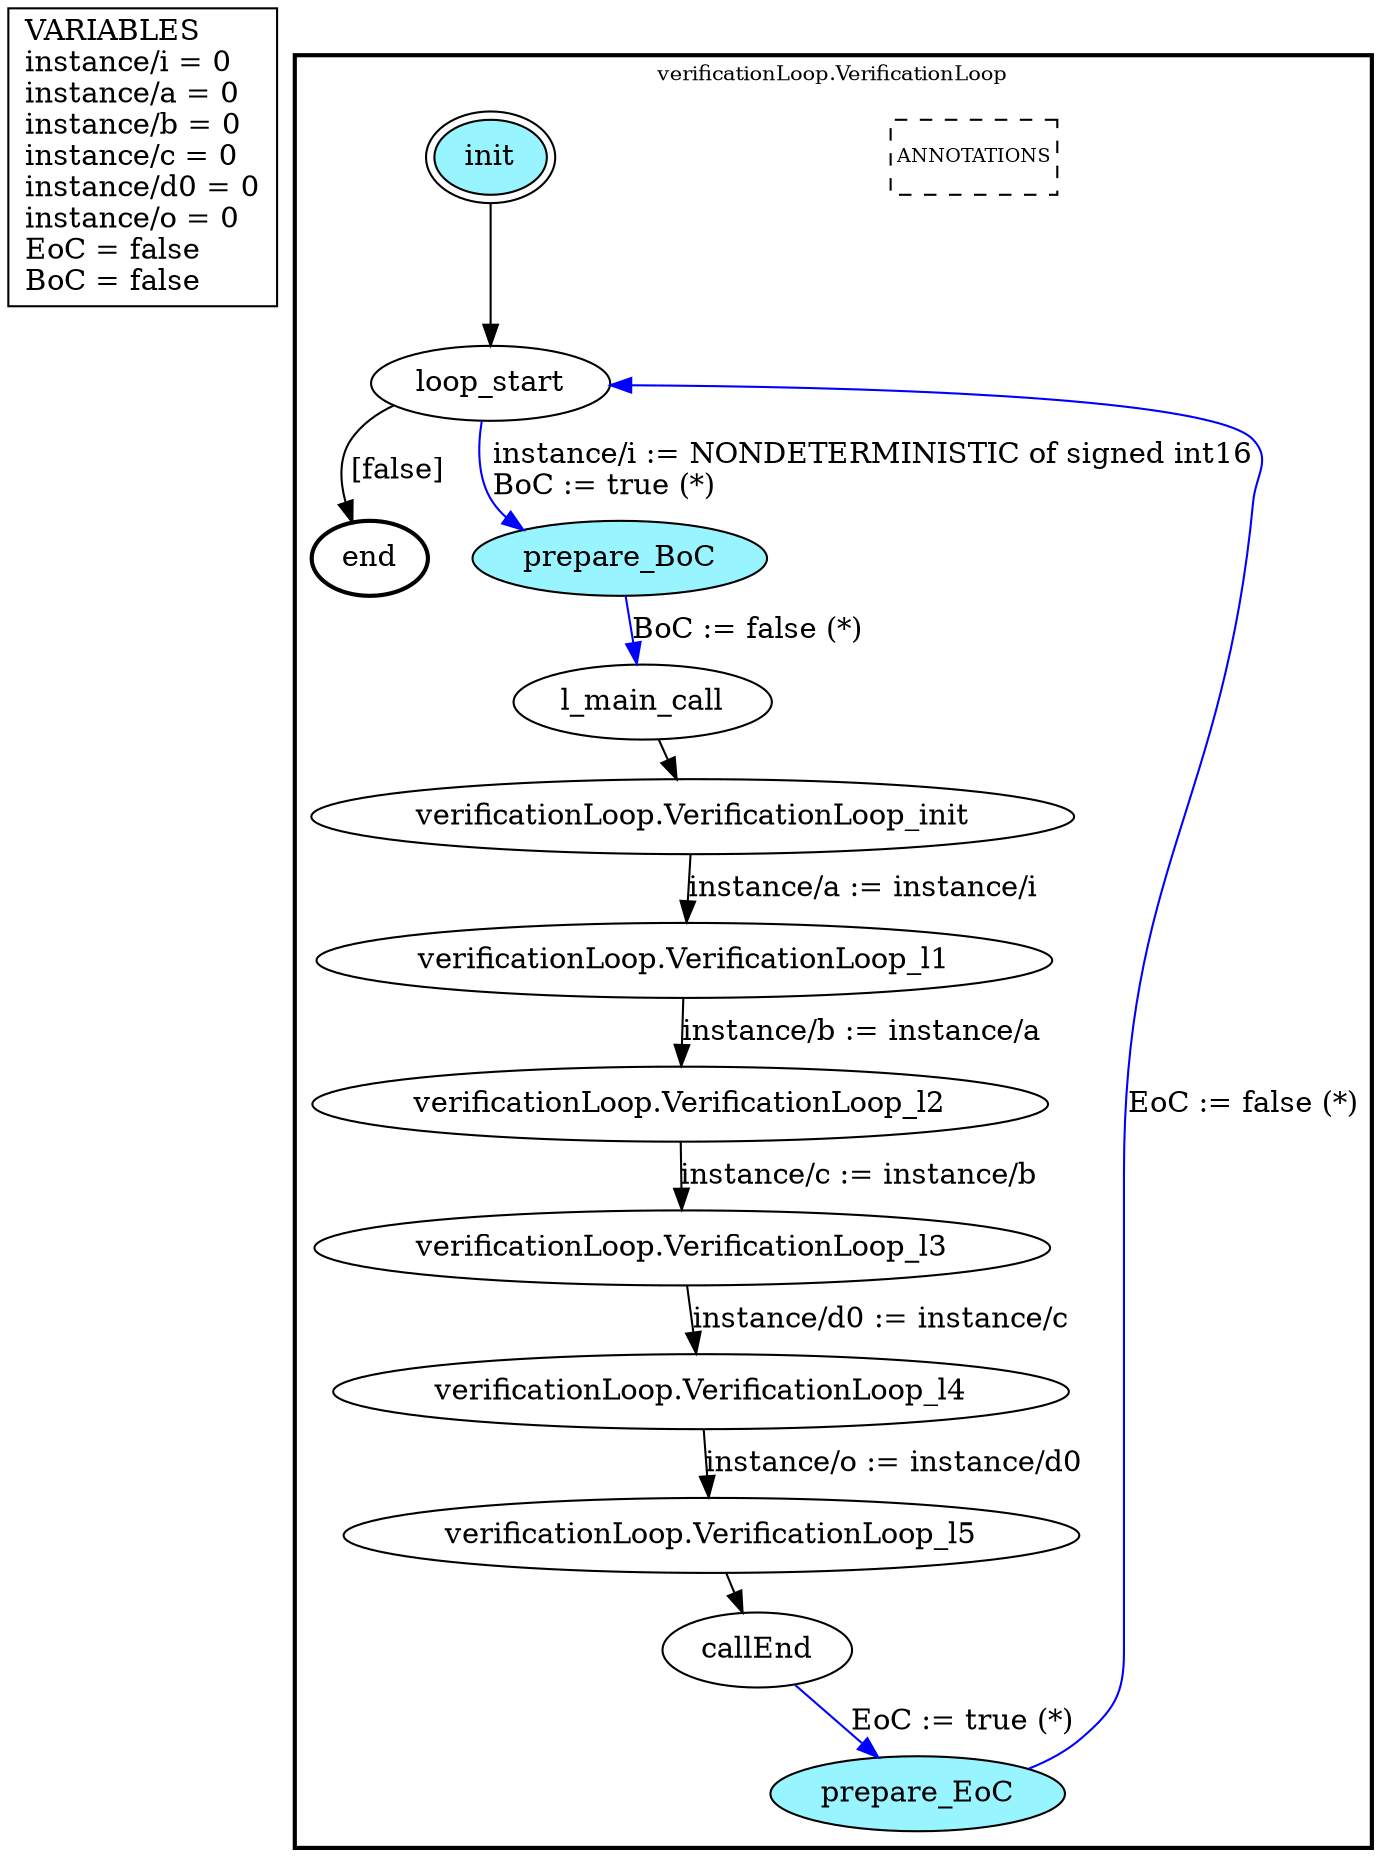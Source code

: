 digraph G {
	vars_declaration_pseudonode_network [
		label="VARIABLES\linstance/i = 0\linstance/a = 0\linstance/b = 0\linstance/c = 0\linstance/d0 = 0\linstance/o = 0\lEoC = false\lBoC = false\l",
		fillcolor="lightgray", shape="rectangle"];
	subgraph clusterverificationLoop_VerificationLoop {
		node [style="filled"];
		style=bold;
		color="black";
		fontsize=10;
		ranksep=0.4;
		
		label="verificationLoop.VerificationLoop";
		
		annotations_pseudonode_verificationLoop_VerificationLoop [
			label="ANNOTATIONS",
			fontsize=9, margin="0.04,0.04", fillcolor="white", shape="rectangle", style="dashed"];
		
		init_verificationLoop_VerificationLoop [label="init", color="black", fillcolor="cadetblue1", peripheries=2, shape="ellipse"];
		end_verificationLoop_VerificationLoop [label="end", color="black", fillcolor="cadetblue1", style=bold, shape="ellipse"];
		loop_start_verificationLoop_VerificationLoop [label="loop_start", color="black", fillcolor="white", shape="ellipse"];
		prepare_BoC_verificationLoop_VerificationLoop [label="prepare_BoC", color="black", fillcolor="cadetblue1", shape="ellipse"];
		l_main_call_verificationLoop_VerificationLoop [label="l_main_call", color="black", fillcolor="white", shape="ellipse"];
		callEnd_verificationLoop_VerificationLoop [label="callEnd", color="black", fillcolor="white", shape="ellipse"];
		prepare_EoC_verificationLoop_VerificationLoop [label="prepare_EoC", color="black", fillcolor="cadetblue1", shape="ellipse"];
		verificationLoop_VerificationLoop_init_verificationLoop_VerificationLoop [label="verificationLoop.VerificationLoop_init", color="black", fillcolor="white", shape="ellipse"];
		verificationLoop_VerificationLoop_l1_verificationLoop_VerificationLoop [label="verificationLoop.VerificationLoop_l1", color="black", fillcolor="white", shape="ellipse"];
		verificationLoop_VerificationLoop_l2_verificationLoop_VerificationLoop [label="verificationLoop.VerificationLoop_l2", color="black", fillcolor="white", shape="ellipse"];
		verificationLoop_VerificationLoop_l3_verificationLoop_VerificationLoop [label="verificationLoop.VerificationLoop_l3", color="black", fillcolor="white", shape="ellipse"];
		verificationLoop_VerificationLoop_l4_verificationLoop_VerificationLoop [label="verificationLoop.VerificationLoop_l4", color="black", fillcolor="white", shape="ellipse"];
		verificationLoop_VerificationLoop_l5_verificationLoop_VerificationLoop [label="verificationLoop.VerificationLoop_l5", color="black", fillcolor="white", shape="ellipse"];
		init_verificationLoop_VerificationLoop -> loop_start_verificationLoop_VerificationLoop [color="black", label=""];
		loop_start_verificationLoop_VerificationLoop -> prepare_BoC_verificationLoop_VerificationLoop [color="blue", label="instance/i := NONDETERMINISTIC of signed int16\lBoC := true (*)\l"];
		prepare_BoC_verificationLoop_VerificationLoop -> l_main_call_verificationLoop_VerificationLoop [color="blue", label="BoC := false (*)"];
		callEnd_verificationLoop_VerificationLoop -> prepare_EoC_verificationLoop_VerificationLoop [color="blue", label="EoC := true (*)"];
		prepare_EoC_verificationLoop_VerificationLoop -> loop_start_verificationLoop_VerificationLoop [color="blue", label="EoC := false (*)"];
		loop_start_verificationLoop_VerificationLoop -> end_verificationLoop_VerificationLoop [color="black", label="[false]"];
		verificationLoop_VerificationLoop_init_verificationLoop_VerificationLoop -> verificationLoop_VerificationLoop_l1_verificationLoop_VerificationLoop [color="black", label="instance/a := instance/i"];
		verificationLoop_VerificationLoop_l1_verificationLoop_VerificationLoop -> verificationLoop_VerificationLoop_l2_verificationLoop_VerificationLoop [color="black", label="instance/b := instance/a"];
		verificationLoop_VerificationLoop_l2_verificationLoop_VerificationLoop -> verificationLoop_VerificationLoop_l3_verificationLoop_VerificationLoop [color="black", label="instance/c := instance/b"];
		verificationLoop_VerificationLoop_l3_verificationLoop_VerificationLoop -> verificationLoop_VerificationLoop_l4_verificationLoop_VerificationLoop [color="black", label="instance/d0 := instance/c"];
		verificationLoop_VerificationLoop_l4_verificationLoop_VerificationLoop -> verificationLoop_VerificationLoop_l5_verificationLoop_VerificationLoop [color="black", label="instance/o := instance/d0"];
		l_main_call_verificationLoop_VerificationLoop -> verificationLoop_VerificationLoop_init_verificationLoop_VerificationLoop [color="black", label=""];
		verificationLoop_VerificationLoop_l5_verificationLoop_VerificationLoop -> callEnd_verificationLoop_VerificationLoop [color="black", label=""];
	}
}

